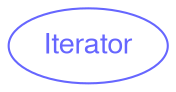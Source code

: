 digraph "perl6-type-graph" {
    rankdir=BT;
    splines=polyline;
    overlap=false; 
    // Types
    "Iterator" [color="#6666FF", fontcolor="#6666FF", href="/type/Iterator", fontname="FreeSans"];

    // Superclasses

    // Roles
}
